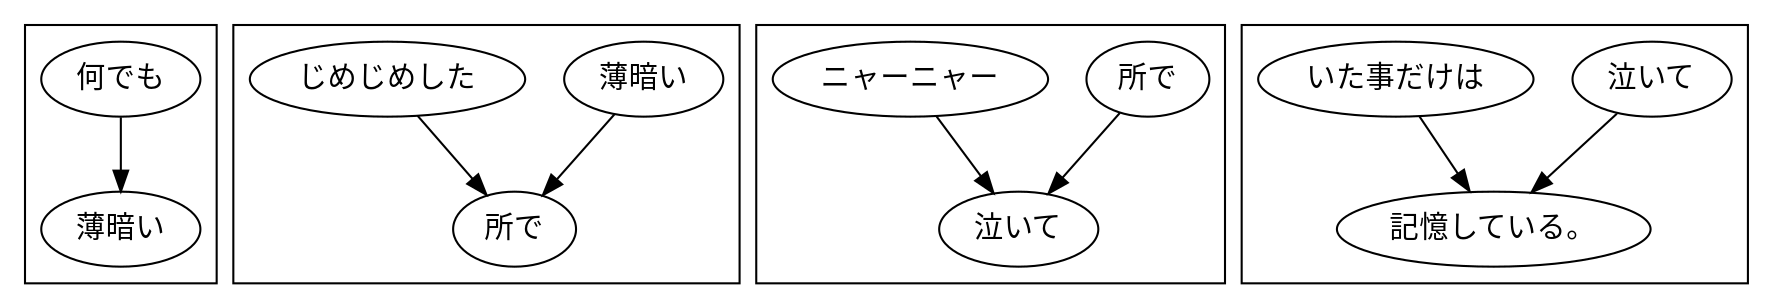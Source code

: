 digraph G {
  subgraph cluster0 {
  }
  subgraph cluster1 {
    modify0and1[label="何でも"];
    modified0[label="薄暗い"];
    modify0and1 -> modified0;
  }
  subgraph cluster2 {
  }
  subgraph cluster3 {
    modify1and1[label="薄暗い"];
    modified1[label="所で"];
    modify1and2[label="じめじめした"];
    modify1and1 -> modified1;
    modify1and2 -> modified1;
  }
  subgraph cluster4 {
  }
  subgraph cluster5 {
    modify2and1[label="所で"];
    modified2[label="泣いて"];
    modify2and2[label="ニャーニャー"];
    modify2and1 -> modified2;
    modify2and2 -> modified2;
  }
  subgraph cluster6 {
  }
  subgraph cluster7 {
    modify3and1[label="泣いて"];
    modified3[label="記憶している。"];
    modify3and2[label="いた事だけは"];
    modify3and1 -> modified3;
    modify3and2 -> modified3;
  }
}
